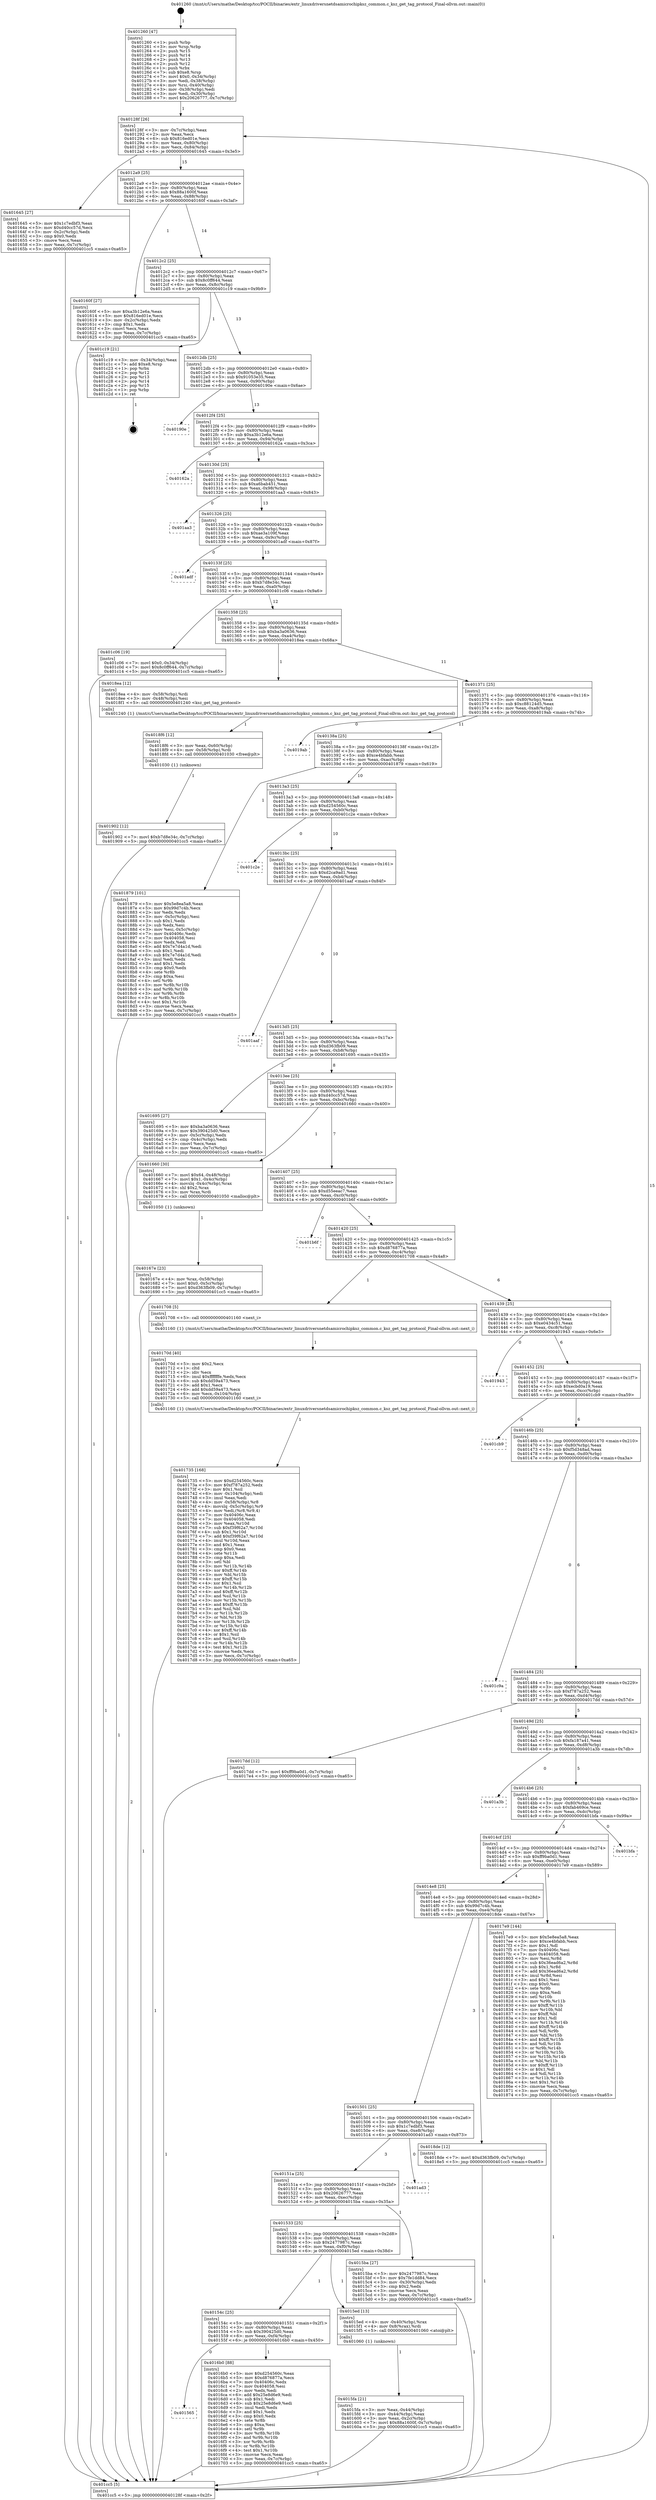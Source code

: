 digraph "0x401260" {
  label = "0x401260 (/mnt/c/Users/mathe/Desktop/tcc/POCII/binaries/extr_linuxdriversnetdsamicrochipksz_common.c_ksz_get_tag_protocol_Final-ollvm.out::main(0))"
  labelloc = "t"
  node[shape=record]

  Entry [label="",width=0.3,height=0.3,shape=circle,fillcolor=black,style=filled]
  "0x40128f" [label="{
     0x40128f [26]\l
     | [instrs]\l
     &nbsp;&nbsp;0x40128f \<+3\>: mov -0x7c(%rbp),%eax\l
     &nbsp;&nbsp;0x401292 \<+2\>: mov %eax,%ecx\l
     &nbsp;&nbsp;0x401294 \<+6\>: sub $0x816ed01e,%ecx\l
     &nbsp;&nbsp;0x40129a \<+3\>: mov %eax,-0x80(%rbp)\l
     &nbsp;&nbsp;0x40129d \<+6\>: mov %ecx,-0x84(%rbp)\l
     &nbsp;&nbsp;0x4012a3 \<+6\>: je 0000000000401645 \<main+0x3e5\>\l
  }"]
  "0x401645" [label="{
     0x401645 [27]\l
     | [instrs]\l
     &nbsp;&nbsp;0x401645 \<+5\>: mov $0x1c7edbf3,%eax\l
     &nbsp;&nbsp;0x40164a \<+5\>: mov $0xd40cc57d,%ecx\l
     &nbsp;&nbsp;0x40164f \<+3\>: mov -0x2c(%rbp),%edx\l
     &nbsp;&nbsp;0x401652 \<+3\>: cmp $0x0,%edx\l
     &nbsp;&nbsp;0x401655 \<+3\>: cmove %ecx,%eax\l
     &nbsp;&nbsp;0x401658 \<+3\>: mov %eax,-0x7c(%rbp)\l
     &nbsp;&nbsp;0x40165b \<+5\>: jmp 0000000000401cc5 \<main+0xa65\>\l
  }"]
  "0x4012a9" [label="{
     0x4012a9 [25]\l
     | [instrs]\l
     &nbsp;&nbsp;0x4012a9 \<+5\>: jmp 00000000004012ae \<main+0x4e\>\l
     &nbsp;&nbsp;0x4012ae \<+3\>: mov -0x80(%rbp),%eax\l
     &nbsp;&nbsp;0x4012b1 \<+5\>: sub $0x88a1600f,%eax\l
     &nbsp;&nbsp;0x4012b6 \<+6\>: mov %eax,-0x88(%rbp)\l
     &nbsp;&nbsp;0x4012bc \<+6\>: je 000000000040160f \<main+0x3af\>\l
  }"]
  Exit [label="",width=0.3,height=0.3,shape=circle,fillcolor=black,style=filled,peripheries=2]
  "0x40160f" [label="{
     0x40160f [27]\l
     | [instrs]\l
     &nbsp;&nbsp;0x40160f \<+5\>: mov $0xa3b12e6a,%eax\l
     &nbsp;&nbsp;0x401614 \<+5\>: mov $0x816ed01e,%ecx\l
     &nbsp;&nbsp;0x401619 \<+3\>: mov -0x2c(%rbp),%edx\l
     &nbsp;&nbsp;0x40161c \<+3\>: cmp $0x1,%edx\l
     &nbsp;&nbsp;0x40161f \<+3\>: cmovl %ecx,%eax\l
     &nbsp;&nbsp;0x401622 \<+3\>: mov %eax,-0x7c(%rbp)\l
     &nbsp;&nbsp;0x401625 \<+5\>: jmp 0000000000401cc5 \<main+0xa65\>\l
  }"]
  "0x4012c2" [label="{
     0x4012c2 [25]\l
     | [instrs]\l
     &nbsp;&nbsp;0x4012c2 \<+5\>: jmp 00000000004012c7 \<main+0x67\>\l
     &nbsp;&nbsp;0x4012c7 \<+3\>: mov -0x80(%rbp),%eax\l
     &nbsp;&nbsp;0x4012ca \<+5\>: sub $0x8c0ff644,%eax\l
     &nbsp;&nbsp;0x4012cf \<+6\>: mov %eax,-0x8c(%rbp)\l
     &nbsp;&nbsp;0x4012d5 \<+6\>: je 0000000000401c19 \<main+0x9b9\>\l
  }"]
  "0x401902" [label="{
     0x401902 [12]\l
     | [instrs]\l
     &nbsp;&nbsp;0x401902 \<+7\>: movl $0xb7d8e34c,-0x7c(%rbp)\l
     &nbsp;&nbsp;0x401909 \<+5\>: jmp 0000000000401cc5 \<main+0xa65\>\l
  }"]
  "0x401c19" [label="{
     0x401c19 [21]\l
     | [instrs]\l
     &nbsp;&nbsp;0x401c19 \<+3\>: mov -0x34(%rbp),%eax\l
     &nbsp;&nbsp;0x401c1c \<+7\>: add $0xe8,%rsp\l
     &nbsp;&nbsp;0x401c23 \<+1\>: pop %rbx\l
     &nbsp;&nbsp;0x401c24 \<+2\>: pop %r12\l
     &nbsp;&nbsp;0x401c26 \<+2\>: pop %r13\l
     &nbsp;&nbsp;0x401c28 \<+2\>: pop %r14\l
     &nbsp;&nbsp;0x401c2a \<+2\>: pop %r15\l
     &nbsp;&nbsp;0x401c2c \<+1\>: pop %rbp\l
     &nbsp;&nbsp;0x401c2d \<+1\>: ret\l
  }"]
  "0x4012db" [label="{
     0x4012db [25]\l
     | [instrs]\l
     &nbsp;&nbsp;0x4012db \<+5\>: jmp 00000000004012e0 \<main+0x80\>\l
     &nbsp;&nbsp;0x4012e0 \<+3\>: mov -0x80(%rbp),%eax\l
     &nbsp;&nbsp;0x4012e3 \<+5\>: sub $0x91053e35,%eax\l
     &nbsp;&nbsp;0x4012e8 \<+6\>: mov %eax,-0x90(%rbp)\l
     &nbsp;&nbsp;0x4012ee \<+6\>: je 000000000040190e \<main+0x6ae\>\l
  }"]
  "0x4018f6" [label="{
     0x4018f6 [12]\l
     | [instrs]\l
     &nbsp;&nbsp;0x4018f6 \<+3\>: mov %eax,-0x60(%rbp)\l
     &nbsp;&nbsp;0x4018f9 \<+4\>: mov -0x58(%rbp),%rdi\l
     &nbsp;&nbsp;0x4018fd \<+5\>: call 0000000000401030 \<free@plt\>\l
     | [calls]\l
     &nbsp;&nbsp;0x401030 \{1\} (unknown)\l
  }"]
  "0x40190e" [label="{
     0x40190e\l
  }", style=dashed]
  "0x4012f4" [label="{
     0x4012f4 [25]\l
     | [instrs]\l
     &nbsp;&nbsp;0x4012f4 \<+5\>: jmp 00000000004012f9 \<main+0x99\>\l
     &nbsp;&nbsp;0x4012f9 \<+3\>: mov -0x80(%rbp),%eax\l
     &nbsp;&nbsp;0x4012fc \<+5\>: sub $0xa3b12e6a,%eax\l
     &nbsp;&nbsp;0x401301 \<+6\>: mov %eax,-0x94(%rbp)\l
     &nbsp;&nbsp;0x401307 \<+6\>: je 000000000040162a \<main+0x3ca\>\l
  }"]
  "0x401735" [label="{
     0x401735 [168]\l
     | [instrs]\l
     &nbsp;&nbsp;0x401735 \<+5\>: mov $0xd254560c,%ecx\l
     &nbsp;&nbsp;0x40173a \<+5\>: mov $0xf787a252,%edx\l
     &nbsp;&nbsp;0x40173f \<+3\>: mov $0x1,%sil\l
     &nbsp;&nbsp;0x401742 \<+6\>: mov -0x104(%rbp),%edi\l
     &nbsp;&nbsp;0x401748 \<+3\>: imul %eax,%edi\l
     &nbsp;&nbsp;0x40174b \<+4\>: mov -0x58(%rbp),%r8\l
     &nbsp;&nbsp;0x40174f \<+4\>: movslq -0x5c(%rbp),%r9\l
     &nbsp;&nbsp;0x401753 \<+4\>: mov %edi,(%r8,%r9,4)\l
     &nbsp;&nbsp;0x401757 \<+7\>: mov 0x40406c,%eax\l
     &nbsp;&nbsp;0x40175e \<+7\>: mov 0x404058,%edi\l
     &nbsp;&nbsp;0x401765 \<+3\>: mov %eax,%r10d\l
     &nbsp;&nbsp;0x401768 \<+7\>: sub $0xf39f62a7,%r10d\l
     &nbsp;&nbsp;0x40176f \<+4\>: sub $0x1,%r10d\l
     &nbsp;&nbsp;0x401773 \<+7\>: add $0xf39f62a7,%r10d\l
     &nbsp;&nbsp;0x40177a \<+4\>: imul %r10d,%eax\l
     &nbsp;&nbsp;0x40177e \<+3\>: and $0x1,%eax\l
     &nbsp;&nbsp;0x401781 \<+3\>: cmp $0x0,%eax\l
     &nbsp;&nbsp;0x401784 \<+4\>: sete %r11b\l
     &nbsp;&nbsp;0x401788 \<+3\>: cmp $0xa,%edi\l
     &nbsp;&nbsp;0x40178b \<+3\>: setl %bl\l
     &nbsp;&nbsp;0x40178e \<+3\>: mov %r11b,%r14b\l
     &nbsp;&nbsp;0x401791 \<+4\>: xor $0xff,%r14b\l
     &nbsp;&nbsp;0x401795 \<+3\>: mov %bl,%r15b\l
     &nbsp;&nbsp;0x401798 \<+4\>: xor $0xff,%r15b\l
     &nbsp;&nbsp;0x40179c \<+4\>: xor $0x1,%sil\l
     &nbsp;&nbsp;0x4017a0 \<+3\>: mov %r14b,%r12b\l
     &nbsp;&nbsp;0x4017a3 \<+4\>: and $0xff,%r12b\l
     &nbsp;&nbsp;0x4017a7 \<+3\>: and %sil,%r11b\l
     &nbsp;&nbsp;0x4017aa \<+3\>: mov %r15b,%r13b\l
     &nbsp;&nbsp;0x4017ad \<+4\>: and $0xff,%r13b\l
     &nbsp;&nbsp;0x4017b1 \<+3\>: and %sil,%bl\l
     &nbsp;&nbsp;0x4017b4 \<+3\>: or %r11b,%r12b\l
     &nbsp;&nbsp;0x4017b7 \<+3\>: or %bl,%r13b\l
     &nbsp;&nbsp;0x4017ba \<+3\>: xor %r13b,%r12b\l
     &nbsp;&nbsp;0x4017bd \<+3\>: or %r15b,%r14b\l
     &nbsp;&nbsp;0x4017c0 \<+4\>: xor $0xff,%r14b\l
     &nbsp;&nbsp;0x4017c4 \<+4\>: or $0x1,%sil\l
     &nbsp;&nbsp;0x4017c8 \<+3\>: and %sil,%r14b\l
     &nbsp;&nbsp;0x4017cb \<+3\>: or %r14b,%r12b\l
     &nbsp;&nbsp;0x4017ce \<+4\>: test $0x1,%r12b\l
     &nbsp;&nbsp;0x4017d2 \<+3\>: cmovne %edx,%ecx\l
     &nbsp;&nbsp;0x4017d5 \<+3\>: mov %ecx,-0x7c(%rbp)\l
     &nbsp;&nbsp;0x4017d8 \<+5\>: jmp 0000000000401cc5 \<main+0xa65\>\l
  }"]
  "0x40162a" [label="{
     0x40162a\l
  }", style=dashed]
  "0x40130d" [label="{
     0x40130d [25]\l
     | [instrs]\l
     &nbsp;&nbsp;0x40130d \<+5\>: jmp 0000000000401312 \<main+0xb2\>\l
     &nbsp;&nbsp;0x401312 \<+3\>: mov -0x80(%rbp),%eax\l
     &nbsp;&nbsp;0x401315 \<+5\>: sub $0xa6bab451,%eax\l
     &nbsp;&nbsp;0x40131a \<+6\>: mov %eax,-0x98(%rbp)\l
     &nbsp;&nbsp;0x401320 \<+6\>: je 0000000000401aa3 \<main+0x843\>\l
  }"]
  "0x40170d" [label="{
     0x40170d [40]\l
     | [instrs]\l
     &nbsp;&nbsp;0x40170d \<+5\>: mov $0x2,%ecx\l
     &nbsp;&nbsp;0x401712 \<+1\>: cltd\l
     &nbsp;&nbsp;0x401713 \<+2\>: idiv %ecx\l
     &nbsp;&nbsp;0x401715 \<+6\>: imul $0xfffffffe,%edx,%ecx\l
     &nbsp;&nbsp;0x40171b \<+6\>: sub $0xdd59a473,%ecx\l
     &nbsp;&nbsp;0x401721 \<+3\>: add $0x1,%ecx\l
     &nbsp;&nbsp;0x401724 \<+6\>: add $0xdd59a473,%ecx\l
     &nbsp;&nbsp;0x40172a \<+6\>: mov %ecx,-0x104(%rbp)\l
     &nbsp;&nbsp;0x401730 \<+5\>: call 0000000000401160 \<next_i\>\l
     | [calls]\l
     &nbsp;&nbsp;0x401160 \{1\} (/mnt/c/Users/mathe/Desktop/tcc/POCII/binaries/extr_linuxdriversnetdsamicrochipksz_common.c_ksz_get_tag_protocol_Final-ollvm.out::next_i)\l
  }"]
  "0x401aa3" [label="{
     0x401aa3\l
  }", style=dashed]
  "0x401326" [label="{
     0x401326 [25]\l
     | [instrs]\l
     &nbsp;&nbsp;0x401326 \<+5\>: jmp 000000000040132b \<main+0xcb\>\l
     &nbsp;&nbsp;0x40132b \<+3\>: mov -0x80(%rbp),%eax\l
     &nbsp;&nbsp;0x40132e \<+5\>: sub $0xae3a109f,%eax\l
     &nbsp;&nbsp;0x401333 \<+6\>: mov %eax,-0x9c(%rbp)\l
     &nbsp;&nbsp;0x401339 \<+6\>: je 0000000000401adf \<main+0x87f\>\l
  }"]
  "0x401565" [label="{
     0x401565\l
  }", style=dashed]
  "0x401adf" [label="{
     0x401adf\l
  }", style=dashed]
  "0x40133f" [label="{
     0x40133f [25]\l
     | [instrs]\l
     &nbsp;&nbsp;0x40133f \<+5\>: jmp 0000000000401344 \<main+0xe4\>\l
     &nbsp;&nbsp;0x401344 \<+3\>: mov -0x80(%rbp),%eax\l
     &nbsp;&nbsp;0x401347 \<+5\>: sub $0xb7d8e34c,%eax\l
     &nbsp;&nbsp;0x40134c \<+6\>: mov %eax,-0xa0(%rbp)\l
     &nbsp;&nbsp;0x401352 \<+6\>: je 0000000000401c06 \<main+0x9a6\>\l
  }"]
  "0x4016b0" [label="{
     0x4016b0 [88]\l
     | [instrs]\l
     &nbsp;&nbsp;0x4016b0 \<+5\>: mov $0xd254560c,%eax\l
     &nbsp;&nbsp;0x4016b5 \<+5\>: mov $0xd876877a,%ecx\l
     &nbsp;&nbsp;0x4016ba \<+7\>: mov 0x40406c,%edx\l
     &nbsp;&nbsp;0x4016c1 \<+7\>: mov 0x404058,%esi\l
     &nbsp;&nbsp;0x4016c8 \<+2\>: mov %edx,%edi\l
     &nbsp;&nbsp;0x4016ca \<+6\>: add $0x25e8d6e9,%edi\l
     &nbsp;&nbsp;0x4016d0 \<+3\>: sub $0x1,%edi\l
     &nbsp;&nbsp;0x4016d3 \<+6\>: sub $0x25e8d6e9,%edi\l
     &nbsp;&nbsp;0x4016d9 \<+3\>: imul %edi,%edx\l
     &nbsp;&nbsp;0x4016dc \<+3\>: and $0x1,%edx\l
     &nbsp;&nbsp;0x4016df \<+3\>: cmp $0x0,%edx\l
     &nbsp;&nbsp;0x4016e2 \<+4\>: sete %r8b\l
     &nbsp;&nbsp;0x4016e6 \<+3\>: cmp $0xa,%esi\l
     &nbsp;&nbsp;0x4016e9 \<+4\>: setl %r9b\l
     &nbsp;&nbsp;0x4016ed \<+3\>: mov %r8b,%r10b\l
     &nbsp;&nbsp;0x4016f0 \<+3\>: and %r9b,%r10b\l
     &nbsp;&nbsp;0x4016f3 \<+3\>: xor %r9b,%r8b\l
     &nbsp;&nbsp;0x4016f6 \<+3\>: or %r8b,%r10b\l
     &nbsp;&nbsp;0x4016f9 \<+4\>: test $0x1,%r10b\l
     &nbsp;&nbsp;0x4016fd \<+3\>: cmovne %ecx,%eax\l
     &nbsp;&nbsp;0x401700 \<+3\>: mov %eax,-0x7c(%rbp)\l
     &nbsp;&nbsp;0x401703 \<+5\>: jmp 0000000000401cc5 \<main+0xa65\>\l
  }"]
  "0x401c06" [label="{
     0x401c06 [19]\l
     | [instrs]\l
     &nbsp;&nbsp;0x401c06 \<+7\>: movl $0x0,-0x34(%rbp)\l
     &nbsp;&nbsp;0x401c0d \<+7\>: movl $0x8c0ff644,-0x7c(%rbp)\l
     &nbsp;&nbsp;0x401c14 \<+5\>: jmp 0000000000401cc5 \<main+0xa65\>\l
  }"]
  "0x401358" [label="{
     0x401358 [25]\l
     | [instrs]\l
     &nbsp;&nbsp;0x401358 \<+5\>: jmp 000000000040135d \<main+0xfd\>\l
     &nbsp;&nbsp;0x40135d \<+3\>: mov -0x80(%rbp),%eax\l
     &nbsp;&nbsp;0x401360 \<+5\>: sub $0xba3a0636,%eax\l
     &nbsp;&nbsp;0x401365 \<+6\>: mov %eax,-0xa4(%rbp)\l
     &nbsp;&nbsp;0x40136b \<+6\>: je 00000000004018ea \<main+0x68a\>\l
  }"]
  "0x40167e" [label="{
     0x40167e [23]\l
     | [instrs]\l
     &nbsp;&nbsp;0x40167e \<+4\>: mov %rax,-0x58(%rbp)\l
     &nbsp;&nbsp;0x401682 \<+7\>: movl $0x0,-0x5c(%rbp)\l
     &nbsp;&nbsp;0x401689 \<+7\>: movl $0xd363fb09,-0x7c(%rbp)\l
     &nbsp;&nbsp;0x401690 \<+5\>: jmp 0000000000401cc5 \<main+0xa65\>\l
  }"]
  "0x4018ea" [label="{
     0x4018ea [12]\l
     | [instrs]\l
     &nbsp;&nbsp;0x4018ea \<+4\>: mov -0x58(%rbp),%rdi\l
     &nbsp;&nbsp;0x4018ee \<+3\>: mov -0x48(%rbp),%esi\l
     &nbsp;&nbsp;0x4018f1 \<+5\>: call 0000000000401240 \<ksz_get_tag_protocol\>\l
     | [calls]\l
     &nbsp;&nbsp;0x401240 \{1\} (/mnt/c/Users/mathe/Desktop/tcc/POCII/binaries/extr_linuxdriversnetdsamicrochipksz_common.c_ksz_get_tag_protocol_Final-ollvm.out::ksz_get_tag_protocol)\l
  }"]
  "0x401371" [label="{
     0x401371 [25]\l
     | [instrs]\l
     &nbsp;&nbsp;0x401371 \<+5\>: jmp 0000000000401376 \<main+0x116\>\l
     &nbsp;&nbsp;0x401376 \<+3\>: mov -0x80(%rbp),%eax\l
     &nbsp;&nbsp;0x401379 \<+5\>: sub $0xc88124d5,%eax\l
     &nbsp;&nbsp;0x40137e \<+6\>: mov %eax,-0xa8(%rbp)\l
     &nbsp;&nbsp;0x401384 \<+6\>: je 00000000004019ab \<main+0x74b\>\l
  }"]
  "0x4015fa" [label="{
     0x4015fa [21]\l
     | [instrs]\l
     &nbsp;&nbsp;0x4015fa \<+3\>: mov %eax,-0x44(%rbp)\l
     &nbsp;&nbsp;0x4015fd \<+3\>: mov -0x44(%rbp),%eax\l
     &nbsp;&nbsp;0x401600 \<+3\>: mov %eax,-0x2c(%rbp)\l
     &nbsp;&nbsp;0x401603 \<+7\>: movl $0x88a1600f,-0x7c(%rbp)\l
     &nbsp;&nbsp;0x40160a \<+5\>: jmp 0000000000401cc5 \<main+0xa65\>\l
  }"]
  "0x4019ab" [label="{
     0x4019ab\l
  }", style=dashed]
  "0x40138a" [label="{
     0x40138a [25]\l
     | [instrs]\l
     &nbsp;&nbsp;0x40138a \<+5\>: jmp 000000000040138f \<main+0x12f\>\l
     &nbsp;&nbsp;0x40138f \<+3\>: mov -0x80(%rbp),%eax\l
     &nbsp;&nbsp;0x401392 \<+5\>: sub $0xce4bfabb,%eax\l
     &nbsp;&nbsp;0x401397 \<+6\>: mov %eax,-0xac(%rbp)\l
     &nbsp;&nbsp;0x40139d \<+6\>: je 0000000000401879 \<main+0x619\>\l
  }"]
  "0x40154c" [label="{
     0x40154c [25]\l
     | [instrs]\l
     &nbsp;&nbsp;0x40154c \<+5\>: jmp 0000000000401551 \<main+0x2f1\>\l
     &nbsp;&nbsp;0x401551 \<+3\>: mov -0x80(%rbp),%eax\l
     &nbsp;&nbsp;0x401554 \<+5\>: sub $0x390425d0,%eax\l
     &nbsp;&nbsp;0x401559 \<+6\>: mov %eax,-0xf4(%rbp)\l
     &nbsp;&nbsp;0x40155f \<+6\>: je 00000000004016b0 \<main+0x450\>\l
  }"]
  "0x401879" [label="{
     0x401879 [101]\l
     | [instrs]\l
     &nbsp;&nbsp;0x401879 \<+5\>: mov $0x5e8ea5a8,%eax\l
     &nbsp;&nbsp;0x40187e \<+5\>: mov $0x99d7c4b,%ecx\l
     &nbsp;&nbsp;0x401883 \<+2\>: xor %edx,%edx\l
     &nbsp;&nbsp;0x401885 \<+3\>: mov -0x5c(%rbp),%esi\l
     &nbsp;&nbsp;0x401888 \<+3\>: sub $0x1,%edx\l
     &nbsp;&nbsp;0x40188b \<+2\>: sub %edx,%esi\l
     &nbsp;&nbsp;0x40188d \<+3\>: mov %esi,-0x5c(%rbp)\l
     &nbsp;&nbsp;0x401890 \<+7\>: mov 0x40406c,%edx\l
     &nbsp;&nbsp;0x401897 \<+7\>: mov 0x404058,%esi\l
     &nbsp;&nbsp;0x40189e \<+2\>: mov %edx,%edi\l
     &nbsp;&nbsp;0x4018a0 \<+6\>: add $0x7e7d4a1d,%edi\l
     &nbsp;&nbsp;0x4018a6 \<+3\>: sub $0x1,%edi\l
     &nbsp;&nbsp;0x4018a9 \<+6\>: sub $0x7e7d4a1d,%edi\l
     &nbsp;&nbsp;0x4018af \<+3\>: imul %edi,%edx\l
     &nbsp;&nbsp;0x4018b2 \<+3\>: and $0x1,%edx\l
     &nbsp;&nbsp;0x4018b5 \<+3\>: cmp $0x0,%edx\l
     &nbsp;&nbsp;0x4018b8 \<+4\>: sete %r8b\l
     &nbsp;&nbsp;0x4018bc \<+3\>: cmp $0xa,%esi\l
     &nbsp;&nbsp;0x4018bf \<+4\>: setl %r9b\l
     &nbsp;&nbsp;0x4018c3 \<+3\>: mov %r8b,%r10b\l
     &nbsp;&nbsp;0x4018c6 \<+3\>: and %r9b,%r10b\l
     &nbsp;&nbsp;0x4018c9 \<+3\>: xor %r9b,%r8b\l
     &nbsp;&nbsp;0x4018cc \<+3\>: or %r8b,%r10b\l
     &nbsp;&nbsp;0x4018cf \<+4\>: test $0x1,%r10b\l
     &nbsp;&nbsp;0x4018d3 \<+3\>: cmovne %ecx,%eax\l
     &nbsp;&nbsp;0x4018d6 \<+3\>: mov %eax,-0x7c(%rbp)\l
     &nbsp;&nbsp;0x4018d9 \<+5\>: jmp 0000000000401cc5 \<main+0xa65\>\l
  }"]
  "0x4013a3" [label="{
     0x4013a3 [25]\l
     | [instrs]\l
     &nbsp;&nbsp;0x4013a3 \<+5\>: jmp 00000000004013a8 \<main+0x148\>\l
     &nbsp;&nbsp;0x4013a8 \<+3\>: mov -0x80(%rbp),%eax\l
     &nbsp;&nbsp;0x4013ab \<+5\>: sub $0xd254560c,%eax\l
     &nbsp;&nbsp;0x4013b0 \<+6\>: mov %eax,-0xb0(%rbp)\l
     &nbsp;&nbsp;0x4013b6 \<+6\>: je 0000000000401c2e \<main+0x9ce\>\l
  }"]
  "0x4015ed" [label="{
     0x4015ed [13]\l
     | [instrs]\l
     &nbsp;&nbsp;0x4015ed \<+4\>: mov -0x40(%rbp),%rax\l
     &nbsp;&nbsp;0x4015f1 \<+4\>: mov 0x8(%rax),%rdi\l
     &nbsp;&nbsp;0x4015f5 \<+5\>: call 0000000000401060 \<atoi@plt\>\l
     | [calls]\l
     &nbsp;&nbsp;0x401060 \{1\} (unknown)\l
  }"]
  "0x401c2e" [label="{
     0x401c2e\l
  }", style=dashed]
  "0x4013bc" [label="{
     0x4013bc [25]\l
     | [instrs]\l
     &nbsp;&nbsp;0x4013bc \<+5\>: jmp 00000000004013c1 \<main+0x161\>\l
     &nbsp;&nbsp;0x4013c1 \<+3\>: mov -0x80(%rbp),%eax\l
     &nbsp;&nbsp;0x4013c4 \<+5\>: sub $0xd2ca9ad1,%eax\l
     &nbsp;&nbsp;0x4013c9 \<+6\>: mov %eax,-0xb4(%rbp)\l
     &nbsp;&nbsp;0x4013cf \<+6\>: je 0000000000401aaf \<main+0x84f\>\l
  }"]
  "0x401260" [label="{
     0x401260 [47]\l
     | [instrs]\l
     &nbsp;&nbsp;0x401260 \<+1\>: push %rbp\l
     &nbsp;&nbsp;0x401261 \<+3\>: mov %rsp,%rbp\l
     &nbsp;&nbsp;0x401264 \<+2\>: push %r15\l
     &nbsp;&nbsp;0x401266 \<+2\>: push %r14\l
     &nbsp;&nbsp;0x401268 \<+2\>: push %r13\l
     &nbsp;&nbsp;0x40126a \<+2\>: push %r12\l
     &nbsp;&nbsp;0x40126c \<+1\>: push %rbx\l
     &nbsp;&nbsp;0x40126d \<+7\>: sub $0xe8,%rsp\l
     &nbsp;&nbsp;0x401274 \<+7\>: movl $0x0,-0x34(%rbp)\l
     &nbsp;&nbsp;0x40127b \<+3\>: mov %edi,-0x38(%rbp)\l
     &nbsp;&nbsp;0x40127e \<+4\>: mov %rsi,-0x40(%rbp)\l
     &nbsp;&nbsp;0x401282 \<+3\>: mov -0x38(%rbp),%edi\l
     &nbsp;&nbsp;0x401285 \<+3\>: mov %edi,-0x30(%rbp)\l
     &nbsp;&nbsp;0x401288 \<+7\>: movl $0x20626777,-0x7c(%rbp)\l
  }"]
  "0x401aaf" [label="{
     0x401aaf\l
  }", style=dashed]
  "0x4013d5" [label="{
     0x4013d5 [25]\l
     | [instrs]\l
     &nbsp;&nbsp;0x4013d5 \<+5\>: jmp 00000000004013da \<main+0x17a\>\l
     &nbsp;&nbsp;0x4013da \<+3\>: mov -0x80(%rbp),%eax\l
     &nbsp;&nbsp;0x4013dd \<+5\>: sub $0xd363fb09,%eax\l
     &nbsp;&nbsp;0x4013e2 \<+6\>: mov %eax,-0xb8(%rbp)\l
     &nbsp;&nbsp;0x4013e8 \<+6\>: je 0000000000401695 \<main+0x435\>\l
  }"]
  "0x401cc5" [label="{
     0x401cc5 [5]\l
     | [instrs]\l
     &nbsp;&nbsp;0x401cc5 \<+5\>: jmp 000000000040128f \<main+0x2f\>\l
  }"]
  "0x401695" [label="{
     0x401695 [27]\l
     | [instrs]\l
     &nbsp;&nbsp;0x401695 \<+5\>: mov $0xba3a0636,%eax\l
     &nbsp;&nbsp;0x40169a \<+5\>: mov $0x390425d0,%ecx\l
     &nbsp;&nbsp;0x40169f \<+3\>: mov -0x5c(%rbp),%edx\l
     &nbsp;&nbsp;0x4016a2 \<+3\>: cmp -0x4c(%rbp),%edx\l
     &nbsp;&nbsp;0x4016a5 \<+3\>: cmovl %ecx,%eax\l
     &nbsp;&nbsp;0x4016a8 \<+3\>: mov %eax,-0x7c(%rbp)\l
     &nbsp;&nbsp;0x4016ab \<+5\>: jmp 0000000000401cc5 \<main+0xa65\>\l
  }"]
  "0x4013ee" [label="{
     0x4013ee [25]\l
     | [instrs]\l
     &nbsp;&nbsp;0x4013ee \<+5\>: jmp 00000000004013f3 \<main+0x193\>\l
     &nbsp;&nbsp;0x4013f3 \<+3\>: mov -0x80(%rbp),%eax\l
     &nbsp;&nbsp;0x4013f6 \<+5\>: sub $0xd40cc57d,%eax\l
     &nbsp;&nbsp;0x4013fb \<+6\>: mov %eax,-0xbc(%rbp)\l
     &nbsp;&nbsp;0x401401 \<+6\>: je 0000000000401660 \<main+0x400\>\l
  }"]
  "0x401533" [label="{
     0x401533 [25]\l
     | [instrs]\l
     &nbsp;&nbsp;0x401533 \<+5\>: jmp 0000000000401538 \<main+0x2d8\>\l
     &nbsp;&nbsp;0x401538 \<+3\>: mov -0x80(%rbp),%eax\l
     &nbsp;&nbsp;0x40153b \<+5\>: sub $0x2477987c,%eax\l
     &nbsp;&nbsp;0x401540 \<+6\>: mov %eax,-0xf0(%rbp)\l
     &nbsp;&nbsp;0x401546 \<+6\>: je 00000000004015ed \<main+0x38d\>\l
  }"]
  "0x401660" [label="{
     0x401660 [30]\l
     | [instrs]\l
     &nbsp;&nbsp;0x401660 \<+7\>: movl $0x64,-0x48(%rbp)\l
     &nbsp;&nbsp;0x401667 \<+7\>: movl $0x1,-0x4c(%rbp)\l
     &nbsp;&nbsp;0x40166e \<+4\>: movslq -0x4c(%rbp),%rax\l
     &nbsp;&nbsp;0x401672 \<+4\>: shl $0x2,%rax\l
     &nbsp;&nbsp;0x401676 \<+3\>: mov %rax,%rdi\l
     &nbsp;&nbsp;0x401679 \<+5\>: call 0000000000401050 \<malloc@plt\>\l
     | [calls]\l
     &nbsp;&nbsp;0x401050 \{1\} (unknown)\l
  }"]
  "0x401407" [label="{
     0x401407 [25]\l
     | [instrs]\l
     &nbsp;&nbsp;0x401407 \<+5\>: jmp 000000000040140c \<main+0x1ac\>\l
     &nbsp;&nbsp;0x40140c \<+3\>: mov -0x80(%rbp),%eax\l
     &nbsp;&nbsp;0x40140f \<+5\>: sub $0xd55eeac7,%eax\l
     &nbsp;&nbsp;0x401414 \<+6\>: mov %eax,-0xc0(%rbp)\l
     &nbsp;&nbsp;0x40141a \<+6\>: je 0000000000401b6f \<main+0x90f\>\l
  }"]
  "0x4015ba" [label="{
     0x4015ba [27]\l
     | [instrs]\l
     &nbsp;&nbsp;0x4015ba \<+5\>: mov $0x2477987c,%eax\l
     &nbsp;&nbsp;0x4015bf \<+5\>: mov $0x7fe1dd84,%ecx\l
     &nbsp;&nbsp;0x4015c4 \<+3\>: mov -0x30(%rbp),%edx\l
     &nbsp;&nbsp;0x4015c7 \<+3\>: cmp $0x2,%edx\l
     &nbsp;&nbsp;0x4015ca \<+3\>: cmovne %ecx,%eax\l
     &nbsp;&nbsp;0x4015cd \<+3\>: mov %eax,-0x7c(%rbp)\l
     &nbsp;&nbsp;0x4015d0 \<+5\>: jmp 0000000000401cc5 \<main+0xa65\>\l
  }"]
  "0x401b6f" [label="{
     0x401b6f\l
  }", style=dashed]
  "0x401420" [label="{
     0x401420 [25]\l
     | [instrs]\l
     &nbsp;&nbsp;0x401420 \<+5\>: jmp 0000000000401425 \<main+0x1c5\>\l
     &nbsp;&nbsp;0x401425 \<+3\>: mov -0x80(%rbp),%eax\l
     &nbsp;&nbsp;0x401428 \<+5\>: sub $0xd876877a,%eax\l
     &nbsp;&nbsp;0x40142d \<+6\>: mov %eax,-0xc4(%rbp)\l
     &nbsp;&nbsp;0x401433 \<+6\>: je 0000000000401708 \<main+0x4a8\>\l
  }"]
  "0x40151a" [label="{
     0x40151a [25]\l
     | [instrs]\l
     &nbsp;&nbsp;0x40151a \<+5\>: jmp 000000000040151f \<main+0x2bf\>\l
     &nbsp;&nbsp;0x40151f \<+3\>: mov -0x80(%rbp),%eax\l
     &nbsp;&nbsp;0x401522 \<+5\>: sub $0x20626777,%eax\l
     &nbsp;&nbsp;0x401527 \<+6\>: mov %eax,-0xec(%rbp)\l
     &nbsp;&nbsp;0x40152d \<+6\>: je 00000000004015ba \<main+0x35a\>\l
  }"]
  "0x401708" [label="{
     0x401708 [5]\l
     | [instrs]\l
     &nbsp;&nbsp;0x401708 \<+5\>: call 0000000000401160 \<next_i\>\l
     | [calls]\l
     &nbsp;&nbsp;0x401160 \{1\} (/mnt/c/Users/mathe/Desktop/tcc/POCII/binaries/extr_linuxdriversnetdsamicrochipksz_common.c_ksz_get_tag_protocol_Final-ollvm.out::next_i)\l
  }"]
  "0x401439" [label="{
     0x401439 [25]\l
     | [instrs]\l
     &nbsp;&nbsp;0x401439 \<+5\>: jmp 000000000040143e \<main+0x1de\>\l
     &nbsp;&nbsp;0x40143e \<+3\>: mov -0x80(%rbp),%eax\l
     &nbsp;&nbsp;0x401441 \<+5\>: sub $0xe0434c51,%eax\l
     &nbsp;&nbsp;0x401446 \<+6\>: mov %eax,-0xc8(%rbp)\l
     &nbsp;&nbsp;0x40144c \<+6\>: je 0000000000401943 \<main+0x6e3\>\l
  }"]
  "0x401ad3" [label="{
     0x401ad3\l
  }", style=dashed]
  "0x401943" [label="{
     0x401943\l
  }", style=dashed]
  "0x401452" [label="{
     0x401452 [25]\l
     | [instrs]\l
     &nbsp;&nbsp;0x401452 \<+5\>: jmp 0000000000401457 \<main+0x1f7\>\l
     &nbsp;&nbsp;0x401457 \<+3\>: mov -0x80(%rbp),%eax\l
     &nbsp;&nbsp;0x40145a \<+5\>: sub $0xecbd0a19,%eax\l
     &nbsp;&nbsp;0x40145f \<+6\>: mov %eax,-0xcc(%rbp)\l
     &nbsp;&nbsp;0x401465 \<+6\>: je 0000000000401cb9 \<main+0xa59\>\l
  }"]
  "0x401501" [label="{
     0x401501 [25]\l
     | [instrs]\l
     &nbsp;&nbsp;0x401501 \<+5\>: jmp 0000000000401506 \<main+0x2a6\>\l
     &nbsp;&nbsp;0x401506 \<+3\>: mov -0x80(%rbp),%eax\l
     &nbsp;&nbsp;0x401509 \<+5\>: sub $0x1c7edbf3,%eax\l
     &nbsp;&nbsp;0x40150e \<+6\>: mov %eax,-0xe8(%rbp)\l
     &nbsp;&nbsp;0x401514 \<+6\>: je 0000000000401ad3 \<main+0x873\>\l
  }"]
  "0x401cb9" [label="{
     0x401cb9\l
  }", style=dashed]
  "0x40146b" [label="{
     0x40146b [25]\l
     | [instrs]\l
     &nbsp;&nbsp;0x40146b \<+5\>: jmp 0000000000401470 \<main+0x210\>\l
     &nbsp;&nbsp;0x401470 \<+3\>: mov -0x80(%rbp),%eax\l
     &nbsp;&nbsp;0x401473 \<+5\>: sub $0xf5d348ad,%eax\l
     &nbsp;&nbsp;0x401478 \<+6\>: mov %eax,-0xd0(%rbp)\l
     &nbsp;&nbsp;0x40147e \<+6\>: je 0000000000401c9a \<main+0xa3a\>\l
  }"]
  "0x4018de" [label="{
     0x4018de [12]\l
     | [instrs]\l
     &nbsp;&nbsp;0x4018de \<+7\>: movl $0xd363fb09,-0x7c(%rbp)\l
     &nbsp;&nbsp;0x4018e5 \<+5\>: jmp 0000000000401cc5 \<main+0xa65\>\l
  }"]
  "0x401c9a" [label="{
     0x401c9a\l
  }", style=dashed]
  "0x401484" [label="{
     0x401484 [25]\l
     | [instrs]\l
     &nbsp;&nbsp;0x401484 \<+5\>: jmp 0000000000401489 \<main+0x229\>\l
     &nbsp;&nbsp;0x401489 \<+3\>: mov -0x80(%rbp),%eax\l
     &nbsp;&nbsp;0x40148c \<+5\>: sub $0xf787a252,%eax\l
     &nbsp;&nbsp;0x401491 \<+6\>: mov %eax,-0xd4(%rbp)\l
     &nbsp;&nbsp;0x401497 \<+6\>: je 00000000004017dd \<main+0x57d\>\l
  }"]
  "0x4014e8" [label="{
     0x4014e8 [25]\l
     | [instrs]\l
     &nbsp;&nbsp;0x4014e8 \<+5\>: jmp 00000000004014ed \<main+0x28d\>\l
     &nbsp;&nbsp;0x4014ed \<+3\>: mov -0x80(%rbp),%eax\l
     &nbsp;&nbsp;0x4014f0 \<+5\>: sub $0x99d7c4b,%eax\l
     &nbsp;&nbsp;0x4014f5 \<+6\>: mov %eax,-0xe4(%rbp)\l
     &nbsp;&nbsp;0x4014fb \<+6\>: je 00000000004018de \<main+0x67e\>\l
  }"]
  "0x4017dd" [label="{
     0x4017dd [12]\l
     | [instrs]\l
     &nbsp;&nbsp;0x4017dd \<+7\>: movl $0xff9ba0d1,-0x7c(%rbp)\l
     &nbsp;&nbsp;0x4017e4 \<+5\>: jmp 0000000000401cc5 \<main+0xa65\>\l
  }"]
  "0x40149d" [label="{
     0x40149d [25]\l
     | [instrs]\l
     &nbsp;&nbsp;0x40149d \<+5\>: jmp 00000000004014a2 \<main+0x242\>\l
     &nbsp;&nbsp;0x4014a2 \<+3\>: mov -0x80(%rbp),%eax\l
     &nbsp;&nbsp;0x4014a5 \<+5\>: sub $0xfa187a41,%eax\l
     &nbsp;&nbsp;0x4014aa \<+6\>: mov %eax,-0xd8(%rbp)\l
     &nbsp;&nbsp;0x4014b0 \<+6\>: je 0000000000401a3b \<main+0x7db\>\l
  }"]
  "0x4017e9" [label="{
     0x4017e9 [144]\l
     | [instrs]\l
     &nbsp;&nbsp;0x4017e9 \<+5\>: mov $0x5e8ea5a8,%eax\l
     &nbsp;&nbsp;0x4017ee \<+5\>: mov $0xce4bfabb,%ecx\l
     &nbsp;&nbsp;0x4017f3 \<+2\>: mov $0x1,%dl\l
     &nbsp;&nbsp;0x4017f5 \<+7\>: mov 0x40406c,%esi\l
     &nbsp;&nbsp;0x4017fc \<+7\>: mov 0x404058,%edi\l
     &nbsp;&nbsp;0x401803 \<+3\>: mov %esi,%r8d\l
     &nbsp;&nbsp;0x401806 \<+7\>: sub $0x36ead6a2,%r8d\l
     &nbsp;&nbsp;0x40180d \<+4\>: sub $0x1,%r8d\l
     &nbsp;&nbsp;0x401811 \<+7\>: add $0x36ead6a2,%r8d\l
     &nbsp;&nbsp;0x401818 \<+4\>: imul %r8d,%esi\l
     &nbsp;&nbsp;0x40181c \<+3\>: and $0x1,%esi\l
     &nbsp;&nbsp;0x40181f \<+3\>: cmp $0x0,%esi\l
     &nbsp;&nbsp;0x401822 \<+4\>: sete %r9b\l
     &nbsp;&nbsp;0x401826 \<+3\>: cmp $0xa,%edi\l
     &nbsp;&nbsp;0x401829 \<+4\>: setl %r10b\l
     &nbsp;&nbsp;0x40182d \<+3\>: mov %r9b,%r11b\l
     &nbsp;&nbsp;0x401830 \<+4\>: xor $0xff,%r11b\l
     &nbsp;&nbsp;0x401834 \<+3\>: mov %r10b,%bl\l
     &nbsp;&nbsp;0x401837 \<+3\>: xor $0xff,%bl\l
     &nbsp;&nbsp;0x40183a \<+3\>: xor $0x1,%dl\l
     &nbsp;&nbsp;0x40183d \<+3\>: mov %r11b,%r14b\l
     &nbsp;&nbsp;0x401840 \<+4\>: and $0xff,%r14b\l
     &nbsp;&nbsp;0x401844 \<+3\>: and %dl,%r9b\l
     &nbsp;&nbsp;0x401847 \<+3\>: mov %bl,%r15b\l
     &nbsp;&nbsp;0x40184a \<+4\>: and $0xff,%r15b\l
     &nbsp;&nbsp;0x40184e \<+3\>: and %dl,%r10b\l
     &nbsp;&nbsp;0x401851 \<+3\>: or %r9b,%r14b\l
     &nbsp;&nbsp;0x401854 \<+3\>: or %r10b,%r15b\l
     &nbsp;&nbsp;0x401857 \<+3\>: xor %r15b,%r14b\l
     &nbsp;&nbsp;0x40185a \<+3\>: or %bl,%r11b\l
     &nbsp;&nbsp;0x40185d \<+4\>: xor $0xff,%r11b\l
     &nbsp;&nbsp;0x401861 \<+3\>: or $0x1,%dl\l
     &nbsp;&nbsp;0x401864 \<+3\>: and %dl,%r11b\l
     &nbsp;&nbsp;0x401867 \<+3\>: or %r11b,%r14b\l
     &nbsp;&nbsp;0x40186a \<+4\>: test $0x1,%r14b\l
     &nbsp;&nbsp;0x40186e \<+3\>: cmovne %ecx,%eax\l
     &nbsp;&nbsp;0x401871 \<+3\>: mov %eax,-0x7c(%rbp)\l
     &nbsp;&nbsp;0x401874 \<+5\>: jmp 0000000000401cc5 \<main+0xa65\>\l
  }"]
  "0x401a3b" [label="{
     0x401a3b\l
  }", style=dashed]
  "0x4014b6" [label="{
     0x4014b6 [25]\l
     | [instrs]\l
     &nbsp;&nbsp;0x4014b6 \<+5\>: jmp 00000000004014bb \<main+0x25b\>\l
     &nbsp;&nbsp;0x4014bb \<+3\>: mov -0x80(%rbp),%eax\l
     &nbsp;&nbsp;0x4014be \<+5\>: sub $0xfab469ce,%eax\l
     &nbsp;&nbsp;0x4014c3 \<+6\>: mov %eax,-0xdc(%rbp)\l
     &nbsp;&nbsp;0x4014c9 \<+6\>: je 0000000000401bfa \<main+0x99a\>\l
  }"]
  "0x4014cf" [label="{
     0x4014cf [25]\l
     | [instrs]\l
     &nbsp;&nbsp;0x4014cf \<+5\>: jmp 00000000004014d4 \<main+0x274\>\l
     &nbsp;&nbsp;0x4014d4 \<+3\>: mov -0x80(%rbp),%eax\l
     &nbsp;&nbsp;0x4014d7 \<+5\>: sub $0xff9ba0d1,%eax\l
     &nbsp;&nbsp;0x4014dc \<+6\>: mov %eax,-0xe0(%rbp)\l
     &nbsp;&nbsp;0x4014e2 \<+6\>: je 00000000004017e9 \<main+0x589\>\l
  }"]
  "0x401bfa" [label="{
     0x401bfa\l
  }", style=dashed]
  Entry -> "0x401260" [label=" 1"]
  "0x40128f" -> "0x401645" [label=" 1"]
  "0x40128f" -> "0x4012a9" [label=" 15"]
  "0x401c19" -> Exit [label=" 1"]
  "0x4012a9" -> "0x40160f" [label=" 1"]
  "0x4012a9" -> "0x4012c2" [label=" 14"]
  "0x401c06" -> "0x401cc5" [label=" 1"]
  "0x4012c2" -> "0x401c19" [label=" 1"]
  "0x4012c2" -> "0x4012db" [label=" 13"]
  "0x401902" -> "0x401cc5" [label=" 1"]
  "0x4012db" -> "0x40190e" [label=" 0"]
  "0x4012db" -> "0x4012f4" [label=" 13"]
  "0x4018f6" -> "0x401902" [label=" 1"]
  "0x4012f4" -> "0x40162a" [label=" 0"]
  "0x4012f4" -> "0x40130d" [label=" 13"]
  "0x4018ea" -> "0x4018f6" [label=" 1"]
  "0x40130d" -> "0x401aa3" [label=" 0"]
  "0x40130d" -> "0x401326" [label=" 13"]
  "0x4018de" -> "0x401cc5" [label=" 1"]
  "0x401326" -> "0x401adf" [label=" 0"]
  "0x401326" -> "0x40133f" [label=" 13"]
  "0x401879" -> "0x401cc5" [label=" 1"]
  "0x40133f" -> "0x401c06" [label=" 1"]
  "0x40133f" -> "0x401358" [label=" 12"]
  "0x4017e9" -> "0x401cc5" [label=" 1"]
  "0x401358" -> "0x4018ea" [label=" 1"]
  "0x401358" -> "0x401371" [label=" 11"]
  "0x401735" -> "0x401cc5" [label=" 1"]
  "0x401371" -> "0x4019ab" [label=" 0"]
  "0x401371" -> "0x40138a" [label=" 11"]
  "0x40170d" -> "0x401735" [label=" 1"]
  "0x40138a" -> "0x401879" [label=" 1"]
  "0x40138a" -> "0x4013a3" [label=" 10"]
  "0x401708" -> "0x40170d" [label=" 1"]
  "0x4013a3" -> "0x401c2e" [label=" 0"]
  "0x4013a3" -> "0x4013bc" [label=" 10"]
  "0x4016b0" -> "0x401cc5" [label=" 1"]
  "0x4013bc" -> "0x401aaf" [label=" 0"]
  "0x4013bc" -> "0x4013d5" [label=" 10"]
  "0x40154c" -> "0x4016b0" [label=" 1"]
  "0x4013d5" -> "0x401695" [label=" 2"]
  "0x4013d5" -> "0x4013ee" [label=" 8"]
  "0x4017dd" -> "0x401cc5" [label=" 1"]
  "0x4013ee" -> "0x401660" [label=" 1"]
  "0x4013ee" -> "0x401407" [label=" 7"]
  "0x401695" -> "0x401cc5" [label=" 2"]
  "0x401407" -> "0x401b6f" [label=" 0"]
  "0x401407" -> "0x401420" [label=" 7"]
  "0x40167e" -> "0x401cc5" [label=" 1"]
  "0x401420" -> "0x401708" [label=" 1"]
  "0x401420" -> "0x401439" [label=" 6"]
  "0x401645" -> "0x401cc5" [label=" 1"]
  "0x401439" -> "0x401943" [label=" 0"]
  "0x401439" -> "0x401452" [label=" 6"]
  "0x40160f" -> "0x401cc5" [label=" 1"]
  "0x401452" -> "0x401cb9" [label=" 0"]
  "0x401452" -> "0x40146b" [label=" 6"]
  "0x4015ed" -> "0x4015fa" [label=" 1"]
  "0x40146b" -> "0x401c9a" [label=" 0"]
  "0x40146b" -> "0x401484" [label=" 6"]
  "0x401533" -> "0x40154c" [label=" 1"]
  "0x401484" -> "0x4017dd" [label=" 1"]
  "0x401484" -> "0x40149d" [label=" 5"]
  "0x40154c" -> "0x401565" [label=" 0"]
  "0x40149d" -> "0x401a3b" [label=" 0"]
  "0x40149d" -> "0x4014b6" [label=" 5"]
  "0x401cc5" -> "0x40128f" [label=" 15"]
  "0x4014b6" -> "0x401bfa" [label=" 0"]
  "0x4014b6" -> "0x4014cf" [label=" 5"]
  "0x401260" -> "0x40128f" [label=" 1"]
  "0x4014cf" -> "0x4017e9" [label=" 1"]
  "0x4014cf" -> "0x4014e8" [label=" 4"]
  "0x401533" -> "0x4015ed" [label=" 1"]
  "0x4014e8" -> "0x4018de" [label=" 1"]
  "0x4014e8" -> "0x401501" [label=" 3"]
  "0x4015fa" -> "0x401cc5" [label=" 1"]
  "0x401501" -> "0x401ad3" [label=" 0"]
  "0x401501" -> "0x40151a" [label=" 3"]
  "0x401660" -> "0x40167e" [label=" 1"]
  "0x40151a" -> "0x4015ba" [label=" 1"]
  "0x40151a" -> "0x401533" [label=" 2"]
  "0x4015ba" -> "0x401cc5" [label=" 1"]
}
